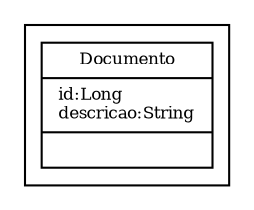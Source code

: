 digraph G{
fontname = "Times-Roman"
fontsize = 8

node [
        fontname = "Times-Roman"
        fontsize = 8
        shape = "record"
]

edge [
        fontname = "Times-Roman"
        fontsize = 8
]

subgraph clusterDOCUMENTO
{
Documento [label = "{Documento|id:Long\ldescricao:String\l|\l}"]
}
}
